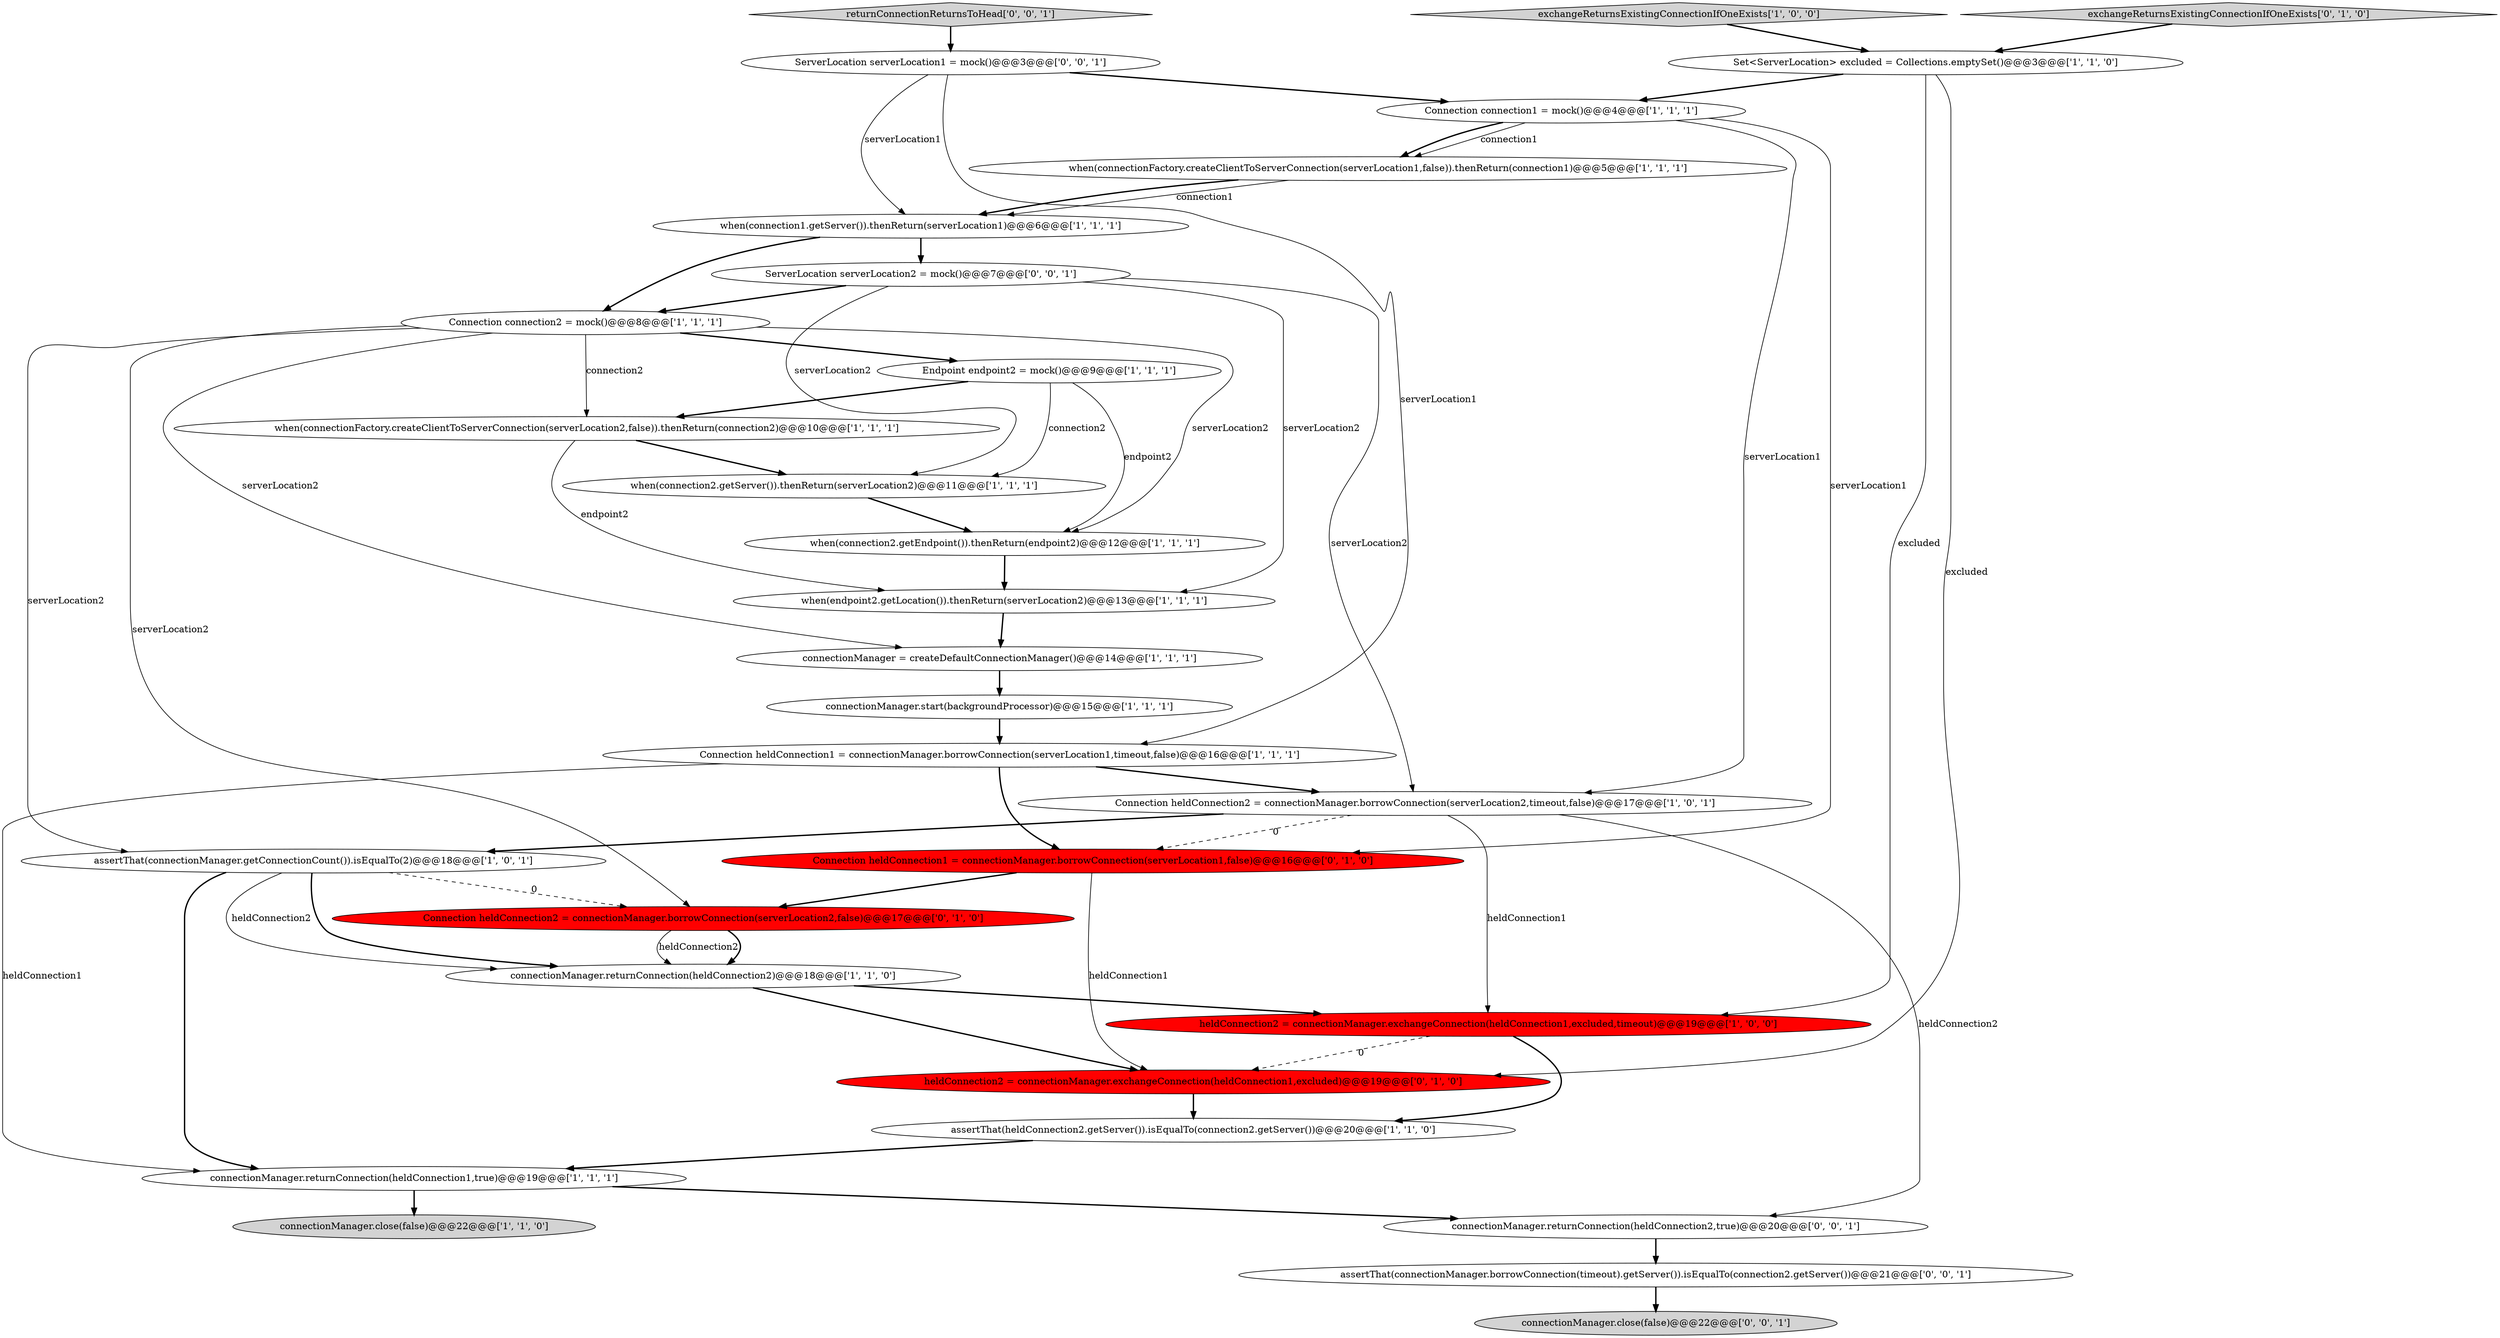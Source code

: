 digraph {
17 [style = filled, label = "connectionManager.start(backgroundProcessor)@@@15@@@['1', '1', '1']", fillcolor = white, shape = ellipse image = "AAA0AAABBB1BBB"];
7 [style = filled, label = "when(connection2.getEndpoint()).thenReturn(endpoint2)@@@12@@@['1', '1', '1']", fillcolor = white, shape = ellipse image = "AAA0AAABBB1BBB"];
20 [style = filled, label = "when(endpoint2.getLocation()).thenReturn(serverLocation2)@@@13@@@['1', '1', '1']", fillcolor = white, shape = ellipse image = "AAA0AAABBB1BBB"];
29 [style = filled, label = "connectionManager.close(false)@@@22@@@['0', '0', '1']", fillcolor = lightgray, shape = ellipse image = "AAA0AAABBB3BBB"];
10 [style = filled, label = "Endpoint endpoint2 = mock()@@@9@@@['1', '1', '1']", fillcolor = white, shape = ellipse image = "AAA0AAABBB1BBB"];
15 [style = filled, label = "connectionManager = createDefaultConnectionManager()@@@14@@@['1', '1', '1']", fillcolor = white, shape = ellipse image = "AAA0AAABBB1BBB"];
21 [style = filled, label = "Connection heldConnection2 = connectionManager.borrowConnection(serverLocation2,false)@@@17@@@['0', '1', '0']", fillcolor = red, shape = ellipse image = "AAA1AAABBB2BBB"];
30 [style = filled, label = "ServerLocation serverLocation2 = mock()@@@7@@@['0', '0', '1']", fillcolor = white, shape = ellipse image = "AAA0AAABBB3BBB"];
13 [style = filled, label = "when(connectionFactory.createClientToServerConnection(serverLocation1,false)).thenReturn(connection1)@@@5@@@['1', '1', '1']", fillcolor = white, shape = ellipse image = "AAA0AAABBB1BBB"];
8 [style = filled, label = "Connection connection1 = mock()@@@4@@@['1', '1', '1']", fillcolor = white, shape = ellipse image = "AAA0AAABBB1BBB"];
18 [style = filled, label = "connectionManager.returnConnection(heldConnection1,true)@@@19@@@['1', '1', '1']", fillcolor = white, shape = ellipse image = "AAA0AAABBB1BBB"];
24 [style = filled, label = "Connection heldConnection1 = connectionManager.borrowConnection(serverLocation1,false)@@@16@@@['0', '1', '0']", fillcolor = red, shape = ellipse image = "AAA1AAABBB2BBB"];
19 [style = filled, label = "when(connectionFactory.createClientToServerConnection(serverLocation2,false)).thenReturn(connection2)@@@10@@@['1', '1', '1']", fillcolor = white, shape = ellipse image = "AAA0AAABBB1BBB"];
25 [style = filled, label = "assertThat(connectionManager.borrowConnection(timeout).getServer()).isEqualTo(connection2.getServer())@@@21@@@['0', '0', '1']", fillcolor = white, shape = ellipse image = "AAA0AAABBB3BBB"];
22 [style = filled, label = "heldConnection2 = connectionManager.exchangeConnection(heldConnection1,excluded)@@@19@@@['0', '1', '0']", fillcolor = red, shape = ellipse image = "AAA1AAABBB2BBB"];
27 [style = filled, label = "returnConnectionReturnsToHead['0', '0', '1']", fillcolor = lightgray, shape = diamond image = "AAA0AAABBB3BBB"];
26 [style = filled, label = "ServerLocation serverLocation1 = mock()@@@3@@@['0', '0', '1']", fillcolor = white, shape = ellipse image = "AAA0AAABBB3BBB"];
0 [style = filled, label = "when(connection2.getServer()).thenReturn(serverLocation2)@@@11@@@['1', '1', '1']", fillcolor = white, shape = ellipse image = "AAA0AAABBB1BBB"];
23 [style = filled, label = "exchangeReturnsExistingConnectionIfOneExists['0', '1', '0']", fillcolor = lightgray, shape = diamond image = "AAA0AAABBB2BBB"];
11 [style = filled, label = "assertThat(heldConnection2.getServer()).isEqualTo(connection2.getServer())@@@20@@@['1', '1', '0']", fillcolor = white, shape = ellipse image = "AAA0AAABBB1BBB"];
14 [style = filled, label = "when(connection1.getServer()).thenReturn(serverLocation1)@@@6@@@['1', '1', '1']", fillcolor = white, shape = ellipse image = "AAA0AAABBB1BBB"];
12 [style = filled, label = "Connection connection2 = mock()@@@8@@@['1', '1', '1']", fillcolor = white, shape = ellipse image = "AAA0AAABBB1BBB"];
5 [style = filled, label = "heldConnection2 = connectionManager.exchangeConnection(heldConnection1,excluded,timeout)@@@19@@@['1', '0', '0']", fillcolor = red, shape = ellipse image = "AAA1AAABBB1BBB"];
9 [style = filled, label = "Connection heldConnection1 = connectionManager.borrowConnection(serverLocation1,timeout,false)@@@16@@@['1', '1', '1']", fillcolor = white, shape = ellipse image = "AAA0AAABBB1BBB"];
28 [style = filled, label = "connectionManager.returnConnection(heldConnection2,true)@@@20@@@['0', '0', '1']", fillcolor = white, shape = ellipse image = "AAA0AAABBB3BBB"];
2 [style = filled, label = "exchangeReturnsExistingConnectionIfOneExists['1', '0', '0']", fillcolor = lightgray, shape = diamond image = "AAA0AAABBB1BBB"];
1 [style = filled, label = "Connection heldConnection2 = connectionManager.borrowConnection(serverLocation2,timeout,false)@@@17@@@['1', '0', '1']", fillcolor = white, shape = ellipse image = "AAA0AAABBB1BBB"];
6 [style = filled, label = "connectionManager.close(false)@@@22@@@['1', '1', '0']", fillcolor = lightgray, shape = ellipse image = "AAA0AAABBB1BBB"];
4 [style = filled, label = "Set<ServerLocation> excluded = Collections.emptySet()@@@3@@@['1', '1', '0']", fillcolor = white, shape = ellipse image = "AAA0AAABBB1BBB"];
3 [style = filled, label = "connectionManager.returnConnection(heldConnection2)@@@18@@@['1', '1', '0']", fillcolor = white, shape = ellipse image = "AAA0AAABBB1BBB"];
16 [style = filled, label = "assertThat(connectionManager.getConnectionCount()).isEqualTo(2)@@@18@@@['1', '0', '1']", fillcolor = white, shape = ellipse image = "AAA0AAABBB1BBB"];
12->21 [style = solid, label="serverLocation2"];
16->3 [style = bold, label=""];
26->9 [style = solid, label="serverLocation1"];
16->18 [style = bold, label=""];
14->30 [style = bold, label=""];
10->19 [style = bold, label=""];
17->9 [style = bold, label=""];
12->15 [style = solid, label="serverLocation2"];
13->14 [style = solid, label="connection1"];
23->4 [style = bold, label=""];
26->14 [style = solid, label="serverLocation1"];
26->8 [style = bold, label=""];
10->0 [style = solid, label="connection2"];
7->20 [style = bold, label=""];
25->29 [style = bold, label=""];
1->5 [style = solid, label="heldConnection1"];
3->22 [style = bold, label=""];
2->4 [style = bold, label=""];
16->21 [style = dashed, label="0"];
18->28 [style = bold, label=""];
4->5 [style = solid, label="excluded"];
11->18 [style = bold, label=""];
19->0 [style = bold, label=""];
0->7 [style = bold, label=""];
30->0 [style = solid, label="serverLocation2"];
15->17 [style = bold, label=""];
3->5 [style = bold, label=""];
12->10 [style = bold, label=""];
30->12 [style = bold, label=""];
8->13 [style = solid, label="connection1"];
24->21 [style = bold, label=""];
18->6 [style = bold, label=""];
8->1 [style = solid, label="serverLocation1"];
1->16 [style = bold, label=""];
21->3 [style = solid, label="heldConnection2"];
1->24 [style = dashed, label="0"];
30->1 [style = solid, label="serverLocation2"];
16->3 [style = solid, label="heldConnection2"];
14->12 [style = bold, label=""];
4->22 [style = solid, label="excluded"];
10->7 [style = solid, label="endpoint2"];
28->25 [style = bold, label=""];
4->8 [style = bold, label=""];
12->7 [style = solid, label="serverLocation2"];
24->22 [style = solid, label="heldConnection1"];
9->18 [style = solid, label="heldConnection1"];
5->11 [style = bold, label=""];
8->24 [style = solid, label="serverLocation1"];
19->20 [style = solid, label="endpoint2"];
12->19 [style = solid, label="connection2"];
5->22 [style = dashed, label="0"];
30->20 [style = solid, label="serverLocation2"];
9->1 [style = bold, label=""];
12->16 [style = solid, label="serverLocation2"];
20->15 [style = bold, label=""];
13->14 [style = bold, label=""];
9->24 [style = bold, label=""];
22->11 [style = bold, label=""];
8->13 [style = bold, label=""];
21->3 [style = bold, label=""];
27->26 [style = bold, label=""];
1->28 [style = solid, label="heldConnection2"];
}
